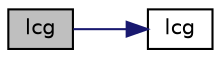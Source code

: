 digraph "lcg"
{
 // LATEX_PDF_SIZE
  edge [fontname="Helvetica",fontsize="10",labelfontname="Helvetica",labelfontsize="10"];
  node [fontname="Helvetica",fontsize="10",shape=record];
  rankdir="LR";
  Node1 [label="lcg",height=0.2,width=0.4,color="black", fillcolor="grey75", style="filled", fontcolor="black",tooltip=" "];
  Node1 -> Node2 [color="midnightblue",fontsize="10",style="solid",fontname="Helvetica"];
  Node2 [label="lcg",height=0.2,width=0.4,color="black", fillcolor="white", style="filled",URL="$random__seed_8f90.html#a669ac8da4cdd11efd16a0ef72a4f7915",tooltip=" "];
}
